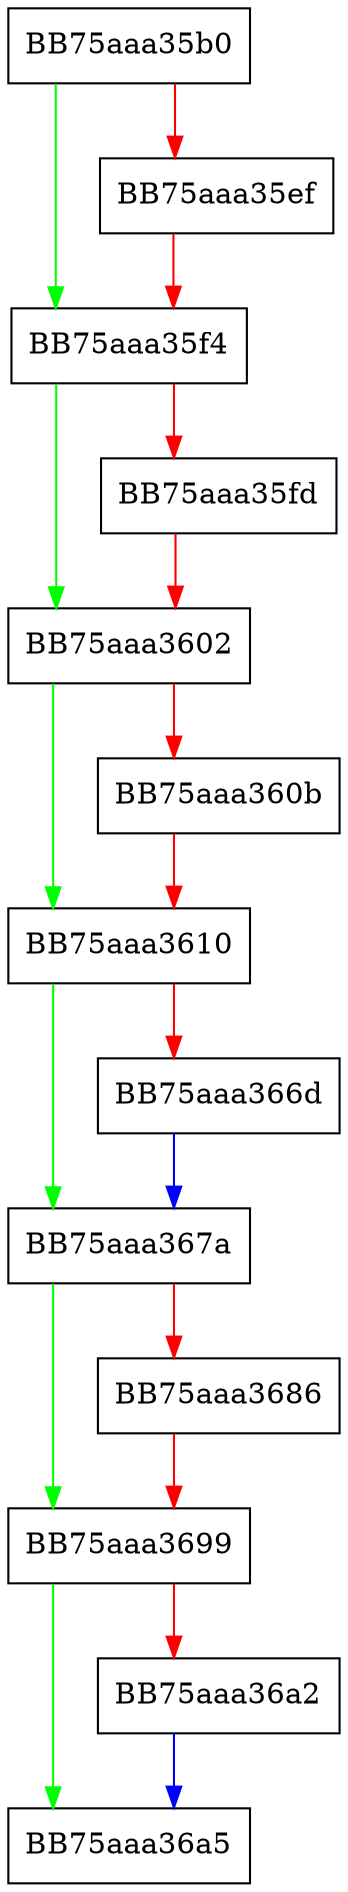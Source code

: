 digraph RpfAPI_runpack_to_vfo2 {
  node [shape="box"];
  graph [splines=ortho];
  BB75aaa35b0 -> BB75aaa35f4 [color="green"];
  BB75aaa35b0 -> BB75aaa35ef [color="red"];
  BB75aaa35ef -> BB75aaa35f4 [color="red"];
  BB75aaa35f4 -> BB75aaa3602 [color="green"];
  BB75aaa35f4 -> BB75aaa35fd [color="red"];
  BB75aaa35fd -> BB75aaa3602 [color="red"];
  BB75aaa3602 -> BB75aaa3610 [color="green"];
  BB75aaa3602 -> BB75aaa360b [color="red"];
  BB75aaa360b -> BB75aaa3610 [color="red"];
  BB75aaa3610 -> BB75aaa367a [color="green"];
  BB75aaa3610 -> BB75aaa366d [color="red"];
  BB75aaa366d -> BB75aaa367a [color="blue"];
  BB75aaa367a -> BB75aaa3699 [color="green"];
  BB75aaa367a -> BB75aaa3686 [color="red"];
  BB75aaa3686 -> BB75aaa3699 [color="red"];
  BB75aaa3699 -> BB75aaa36a5 [color="green"];
  BB75aaa3699 -> BB75aaa36a2 [color="red"];
  BB75aaa36a2 -> BB75aaa36a5 [color="blue"];
}